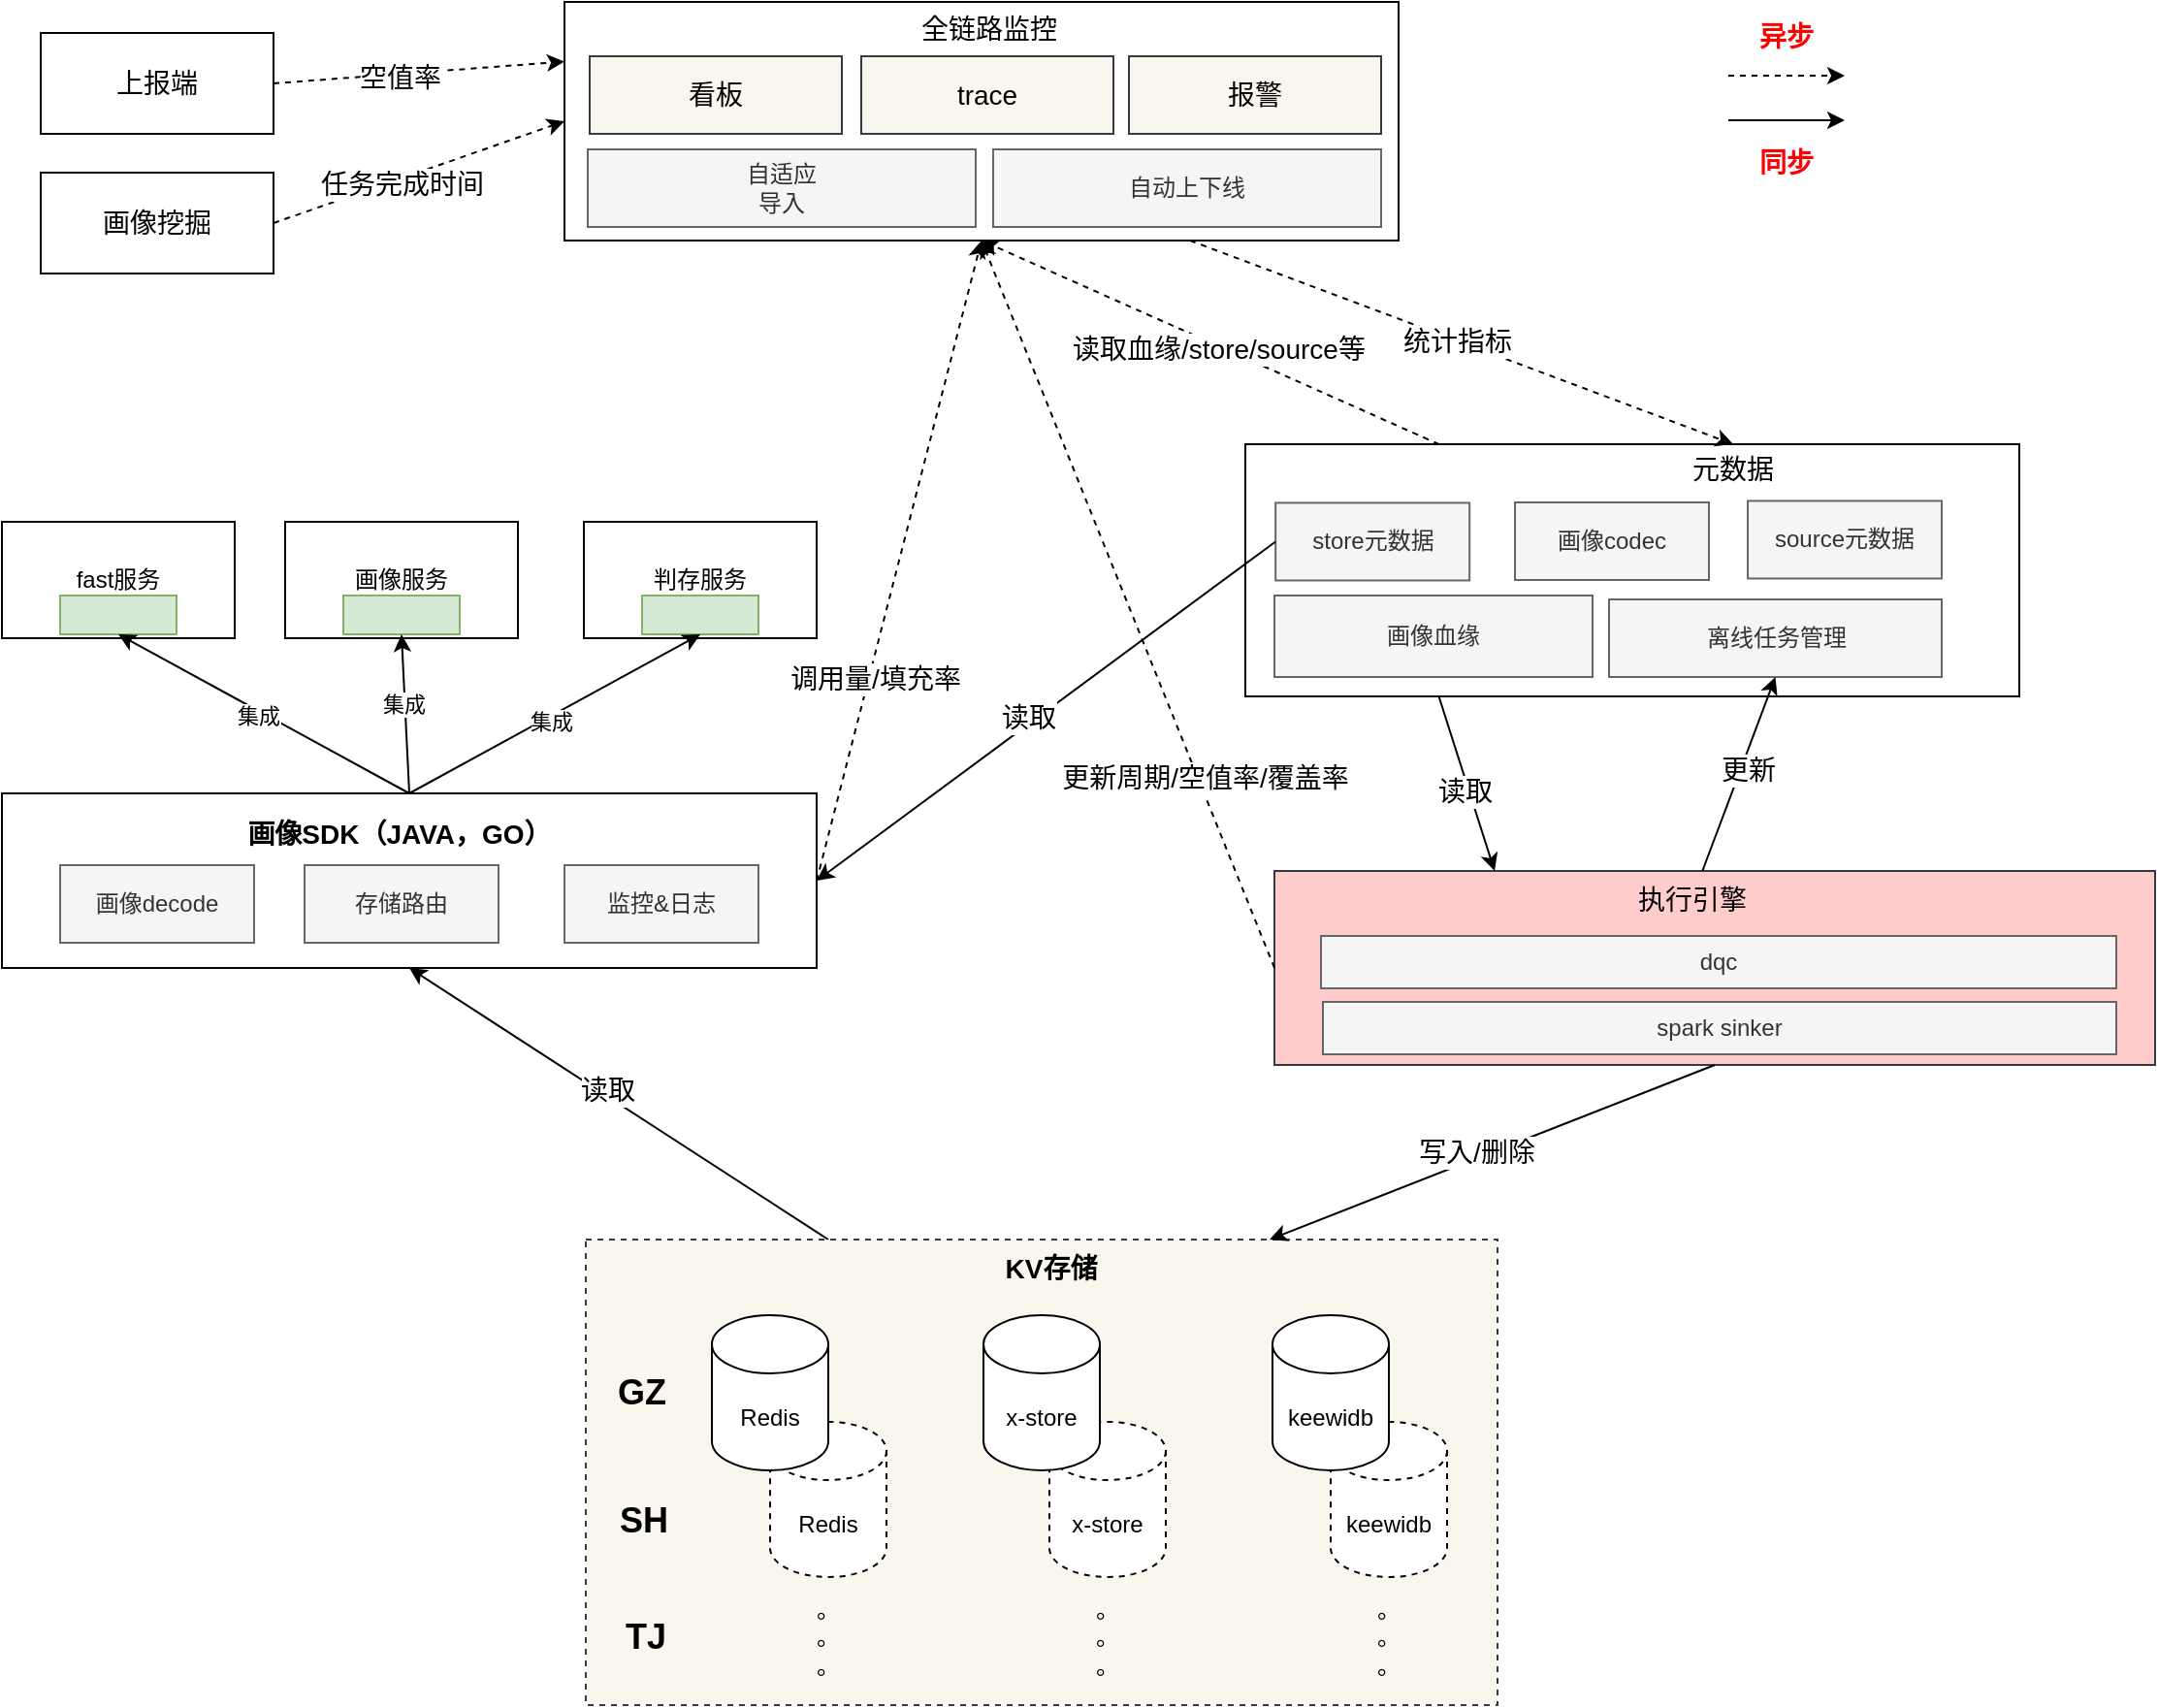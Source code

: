 <mxfile version="20.6.0" type="github">
  <diagram id="j24lxPzAHNOHDQMK0Ehx" name="第 1 页">
    <mxGraphModel dx="2065" dy="1921" grid="1" gridSize="10" guides="1" tooltips="1" connect="1" arrows="1" fold="1" page="1" pageScale="1" pageWidth="827" pageHeight="1169" math="0" shadow="0">
      <root>
        <mxCell id="0" />
        <mxCell id="1" parent="0" />
        <mxCell id="zK-XE1m4WU7QKJRPk60D-1" value="&lt;span style=&quot;color: rgba(0, 0, 0, 0); font-family: monospace; font-size: 0px; text-align: start;&quot;&gt;%3CmxGraphModel%3E%3Croot%3E%3CmxCell%20id%3D%220%22%2F%3E%3CmxCell%20id%3D%221%22%20parent%3D%220%22%2F%3E%3CmxCell%20id%3D%222%22%20value%3D%22%26lt%3Bspan%20style%3D%26quot%3Bfont-size%3A%2014px%26quot%3B%26gt%3B%26lt%3Bb%26gt%3B%E7%BB%9F%E4%B8%80%E7%94%BB%E5%83%8FSDK%26lt%3B%2Fb%26gt%3B%26lt%3B%2Fspan%26gt%3B%22%20style%3D%22text%3Bhtml%3D1%3BstrokeColor%3Dnone%3BfillColor%3Dnone%3Balign%3Dcenter%3BverticalAlign%3Dmiddle%3BwhiteSpace%3Dwrap%3Brounded%3D0%3Bdashed%3D1%3BfontSize%3D18%3B%22%20vertex%3D%221%22%20parent%3D%221%22%3E%3CmxGeometry%20x%3D%22141%22%20y%3D%22300%22%20width%3D%22350%22%20height%3D%2240%22%20as%3D%22geometry%22%2F%3E%3C%2FmxCell%3E%3C%2Froot%3E%3C%2FmxGraphModel%3E&lt;/span&gt;" style="rounded=0;whiteSpace=wrap;html=1;" vertex="1" parent="1">
          <mxGeometry x="-160" y="250" width="420" height="90" as="geometry" />
        </mxCell>
        <mxCell id="zK-XE1m4WU7QKJRPk60D-3" value="fast服务" style="rounded=0;whiteSpace=wrap;html=1;" vertex="1" parent="1">
          <mxGeometry x="-160" y="110" width="120" height="60" as="geometry" />
        </mxCell>
        <mxCell id="zK-XE1m4WU7QKJRPk60D-4" value="画像服务" style="rounded=0;whiteSpace=wrap;html=1;" vertex="1" parent="1">
          <mxGeometry x="-14" y="110" width="120" height="60" as="geometry" />
        </mxCell>
        <mxCell id="zK-XE1m4WU7QKJRPk60D-6" value="判存服务" style="rounded=0;whiteSpace=wrap;html=1;" vertex="1" parent="1">
          <mxGeometry x="140" y="110" width="120" height="60" as="geometry" />
        </mxCell>
        <mxCell id="zK-XE1m4WU7QKJRPk60D-7" value="" style="rounded=0;whiteSpace=wrap;html=1;fillColor=#d5e8d4;strokeColor=#82b366;" vertex="1" parent="1">
          <mxGeometry x="-130" y="148" width="60" height="20" as="geometry" />
        </mxCell>
        <mxCell id="zK-XE1m4WU7QKJRPk60D-8" value="" style="rounded=0;whiteSpace=wrap;html=1;fillColor=#d5e8d4;strokeColor=#82b366;" vertex="1" parent="1">
          <mxGeometry x="16" y="148" width="60" height="20" as="geometry" />
        </mxCell>
        <mxCell id="zK-XE1m4WU7QKJRPk60D-10" value="" style="rounded=0;whiteSpace=wrap;html=1;fillColor=#d5e8d4;strokeColor=#82b366;" vertex="1" parent="1">
          <mxGeometry x="170" y="148" width="60" height="20" as="geometry" />
        </mxCell>
        <mxCell id="zK-XE1m4WU7QKJRPk60D-11" value="" style="endArrow=classic;html=1;rounded=0;entryX=0.5;entryY=1;entryDx=0;entryDy=0;exitX=0.5;exitY=0;exitDx=0;exitDy=0;" edge="1" parent="1" target="zK-XE1m4WU7QKJRPk60D-7" source="zK-XE1m4WU7QKJRPk60D-1">
          <mxGeometry width="50" height="50" relative="1" as="geometry">
            <mxPoint x="140" y="280" as="sourcePoint" />
            <mxPoint x="-100" y="250" as="targetPoint" />
          </mxGeometry>
        </mxCell>
        <mxCell id="zK-XE1m4WU7QKJRPk60D-12" value="集成" style="edgeLabel;html=1;align=center;verticalAlign=middle;resizable=0;points=[];" vertex="1" connectable="0" parent="zK-XE1m4WU7QKJRPk60D-11">
          <mxGeometry x="0.026" y="3" relative="1" as="geometry">
            <mxPoint y="-1" as="offset" />
          </mxGeometry>
        </mxCell>
        <mxCell id="zK-XE1m4WU7QKJRPk60D-13" value="" style="endArrow=classic;html=1;rounded=0;entryX=0.5;entryY=1;entryDx=0;entryDy=0;exitX=0.5;exitY=0;exitDx=0;exitDy=0;" edge="1" parent="1" target="zK-XE1m4WU7QKJRPk60D-8" source="zK-XE1m4WU7QKJRPk60D-1">
          <mxGeometry width="50" height="50" relative="1" as="geometry">
            <mxPoint x="140" y="280" as="sourcePoint" />
            <mxPoint x="-90" y="178" as="targetPoint" />
          </mxGeometry>
        </mxCell>
        <mxCell id="zK-XE1m4WU7QKJRPk60D-14" value="集成" style="edgeLabel;html=1;align=center;verticalAlign=middle;resizable=0;points=[];" vertex="1" connectable="0" parent="zK-XE1m4WU7QKJRPk60D-13">
          <mxGeometry x="0.122" relative="1" as="geometry">
            <mxPoint x="-1" as="offset" />
          </mxGeometry>
        </mxCell>
        <mxCell id="zK-XE1m4WU7QKJRPk60D-17" value="" style="endArrow=classic;html=1;rounded=0;entryX=0.5;entryY=1;entryDx=0;entryDy=0;exitX=0.5;exitY=0;exitDx=0;exitDy=0;" edge="1" parent="1" target="zK-XE1m4WU7QKJRPk60D-10" source="zK-XE1m4WU7QKJRPk60D-1">
          <mxGeometry width="50" height="50" relative="1" as="geometry">
            <mxPoint x="140" y="280" as="sourcePoint" />
            <mxPoint x="-70" y="198" as="targetPoint" />
          </mxGeometry>
        </mxCell>
        <mxCell id="zK-XE1m4WU7QKJRPk60D-18" value="集成" style="edgeLabel;html=1;align=center;verticalAlign=middle;resizable=0;points=[];" vertex="1" connectable="0" parent="zK-XE1m4WU7QKJRPk60D-17">
          <mxGeometry x="-0.047" y="-2" relative="1" as="geometry">
            <mxPoint as="offset" />
          </mxGeometry>
        </mxCell>
        <mxCell id="zK-XE1m4WU7QKJRPk60D-19" value="&lt;span style=&quot;font-size: 14px&quot;&gt;&lt;b&gt;画像SDK（JAVA，GO）&lt;/b&gt;&lt;/span&gt;" style="text;html=1;strokeColor=none;fillColor=none;align=center;verticalAlign=middle;whiteSpace=wrap;rounded=0;dashed=1;fontSize=18;" vertex="1" parent="1">
          <mxGeometry x="-130" y="250" width="350" height="40" as="geometry" />
        </mxCell>
        <mxCell id="zK-XE1m4WU7QKJRPk60D-22" value="画像decode" style="rounded=0;whiteSpace=wrap;html=1;fillColor=#f5f5f5;fontColor=#333333;strokeColor=#666666;flipH=1;flipV=1;" vertex="1" parent="1">
          <mxGeometry x="-130" y="287" width="100" height="40" as="geometry" />
        </mxCell>
        <mxCell id="zK-XE1m4WU7QKJRPk60D-21" value="存储路由" style="rounded=0;whiteSpace=wrap;html=1;fillColor=#f5f5f5;fontColor=#333333;strokeColor=#666666;flipH=1;flipV=1;" vertex="1" parent="1">
          <mxGeometry x="-4" y="287" width="100" height="40" as="geometry" />
        </mxCell>
        <mxCell id="zK-XE1m4WU7QKJRPk60D-23" value="监控&amp;amp;日志" style="rounded=0;whiteSpace=wrap;html=1;fillColor=#f5f5f5;fontColor=#333333;strokeColor=#666666;flipH=1;flipV=1;" vertex="1" parent="1">
          <mxGeometry x="130" y="287" width="100" height="40" as="geometry" />
        </mxCell>
        <mxCell id="zK-XE1m4WU7QKJRPk60D-41" value="" style="endArrow=classic;html=1;rounded=0;fontSize=14;exitX=0;exitY=0;exitDx=0;exitDy=0;entryX=0.5;entryY=1;entryDx=0;entryDy=0;" edge="1" parent="1" source="zK-XE1m4WU7QKJRPk60D-39" target="zK-XE1m4WU7QKJRPk60D-1">
          <mxGeometry width="50" height="50" relative="1" as="geometry">
            <mxPoint x="30" y="430" as="sourcePoint" />
            <mxPoint x="80" y="380" as="targetPoint" />
          </mxGeometry>
        </mxCell>
        <mxCell id="zK-XE1m4WU7QKJRPk60D-42" value="读取" style="edgeLabel;html=1;align=center;verticalAlign=middle;resizable=0;points=[];fontSize=14;" vertex="1" connectable="0" parent="zK-XE1m4WU7QKJRPk60D-41">
          <mxGeometry x="0.067" y="-3" relative="1" as="geometry">
            <mxPoint as="offset" />
          </mxGeometry>
        </mxCell>
        <mxCell id="zK-XE1m4WU7QKJRPk60D-46" value="" style="group" vertex="1" connectable="0" parent="1">
          <mxGeometry x="140" y="480" width="471" height="240" as="geometry" />
        </mxCell>
        <mxCell id="zK-XE1m4WU7QKJRPk60D-44" value="" style="rounded=0;whiteSpace=wrap;html=1;dashed=1;fontSize=14;fillColor=#f9f7ed;strokeColor=#36393d;" vertex="1" parent="zK-XE1m4WU7QKJRPk60D-46">
          <mxGeometry x="1" width="470" height="240" as="geometry" />
        </mxCell>
        <mxCell id="zK-XE1m4WU7QKJRPk60D-26" value="keewidb" style="shape=cylinder3;whiteSpace=wrap;html=1;boundedLbl=1;backgroundOutline=1;size=15;dashed=1;" vertex="1" parent="zK-XE1m4WU7QKJRPk60D-46">
          <mxGeometry x="385" y="94" width="60" height="80" as="geometry" />
        </mxCell>
        <mxCell id="zK-XE1m4WU7QKJRPk60D-27" value="x-store" style="shape=cylinder3;whiteSpace=wrap;html=1;boundedLbl=1;backgroundOutline=1;size=15;dashed=1;" vertex="1" parent="zK-XE1m4WU7QKJRPk60D-46">
          <mxGeometry x="240" y="94" width="60" height="80" as="geometry" />
        </mxCell>
        <mxCell id="zK-XE1m4WU7QKJRPk60D-28" value="Redis" style="shape=cylinder3;whiteSpace=wrap;html=1;boundedLbl=1;backgroundOutline=1;size=15;dashed=1;" vertex="1" parent="zK-XE1m4WU7QKJRPk60D-46">
          <mxGeometry x="96" y="94" width="60" height="80" as="geometry" />
        </mxCell>
        <mxCell id="zK-XE1m4WU7QKJRPk60D-29" value="Redis" style="shape=cylinder3;whiteSpace=wrap;html=1;boundedLbl=1;backgroundOutline=1;size=15;" vertex="1" parent="zK-XE1m4WU7QKJRPk60D-46">
          <mxGeometry x="66" y="39" width="60" height="80" as="geometry" />
        </mxCell>
        <mxCell id="zK-XE1m4WU7QKJRPk60D-30" value="x-store" style="shape=cylinder3;whiteSpace=wrap;html=1;boundedLbl=1;backgroundOutline=1;size=15;" vertex="1" parent="zK-XE1m4WU7QKJRPk60D-46">
          <mxGeometry x="206" y="39" width="60" height="80" as="geometry" />
        </mxCell>
        <mxCell id="zK-XE1m4WU7QKJRPk60D-31" value="keewidb" style="shape=cylinder3;whiteSpace=wrap;html=1;boundedLbl=1;backgroundOutline=1;size=15;" vertex="1" parent="zK-XE1m4WU7QKJRPk60D-46">
          <mxGeometry x="355" y="39" width="60" height="80" as="geometry" />
        </mxCell>
        <mxCell id="zK-XE1m4WU7QKJRPk60D-32" value="&lt;font style=&quot;font-size: 18px&quot;&gt;&lt;b&gt;GZ&lt;/b&gt;&lt;/font&gt;" style="text;html=1;strokeColor=none;fillColor=none;align=center;verticalAlign=middle;whiteSpace=wrap;rounded=0;dashed=1;" vertex="1" parent="zK-XE1m4WU7QKJRPk60D-46">
          <mxGeometry y="64" width="60" height="30" as="geometry" />
        </mxCell>
        <mxCell id="zK-XE1m4WU7QKJRPk60D-33" value="&lt;b&gt;&lt;font style=&quot;font-size: 18px&quot;&gt;SH&lt;/font&gt;&lt;/b&gt;" style="text;html=1;strokeColor=none;fillColor=none;align=center;verticalAlign=middle;whiteSpace=wrap;rounded=0;dashed=1;" vertex="1" parent="zK-XE1m4WU7QKJRPk60D-46">
          <mxGeometry x="1" y="129.5" width="60" height="30" as="geometry" />
        </mxCell>
        <mxCell id="zK-XE1m4WU7QKJRPk60D-34" value="。&lt;br&gt;。&lt;br&gt;。" style="text;html=1;strokeColor=none;fillColor=none;align=center;verticalAlign=middle;whiteSpace=wrap;rounded=0;dashed=1;" vertex="1" parent="zK-XE1m4WU7QKJRPk60D-46">
          <mxGeometry x="96" y="190" width="60" height="30" as="geometry" />
        </mxCell>
        <mxCell id="zK-XE1m4WU7QKJRPk60D-35" value="。&lt;br&gt;。&lt;br&gt;。" style="text;html=1;strokeColor=none;fillColor=none;align=center;verticalAlign=middle;whiteSpace=wrap;rounded=0;dashed=1;" vertex="1" parent="zK-XE1m4WU7QKJRPk60D-46">
          <mxGeometry x="240" y="190" width="60" height="30" as="geometry" />
        </mxCell>
        <mxCell id="zK-XE1m4WU7QKJRPk60D-36" value="。&lt;br&gt;。&lt;br&gt;。" style="text;html=1;strokeColor=none;fillColor=none;align=center;verticalAlign=middle;whiteSpace=wrap;rounded=0;dashed=1;" vertex="1" parent="zK-XE1m4WU7QKJRPk60D-46">
          <mxGeometry x="385" y="190" width="60" height="30" as="geometry" />
        </mxCell>
        <mxCell id="zK-XE1m4WU7QKJRPk60D-37" value="&lt;b&gt;&lt;font style=&quot;font-size: 18px&quot;&gt;TJ&lt;/font&gt;&lt;/b&gt;" style="text;html=1;strokeColor=none;fillColor=none;align=center;verticalAlign=middle;whiteSpace=wrap;rounded=0;dashed=1;" vertex="1" parent="zK-XE1m4WU7QKJRPk60D-46">
          <mxGeometry x="2" y="190" width="60" height="30" as="geometry" />
        </mxCell>
        <mxCell id="zK-XE1m4WU7QKJRPk60D-39" value="&lt;b&gt;&lt;font style=&quot;font-size: 14px;&quot;&gt;KV存储&lt;/font&gt;&lt;/b&gt;" style="text;html=1;strokeColor=none;fillColor=none;align=center;verticalAlign=middle;whiteSpace=wrap;rounded=0;dashed=1;" vertex="1" parent="zK-XE1m4WU7QKJRPk60D-46">
          <mxGeometry x="126" width="230" height="30" as="geometry" />
        </mxCell>
        <mxCell id="zK-XE1m4WU7QKJRPk60D-49" value="" style="rounded=0;whiteSpace=wrap;html=1;fontSize=14;" vertex="1" parent="1">
          <mxGeometry x="130" y="-158" width="430" height="123" as="geometry" />
        </mxCell>
        <mxCell id="zK-XE1m4WU7QKJRPk60D-50" value="" style="rounded=0;whiteSpace=wrap;html=1;fontSize=14;fillColor=#ffcccc;strokeColor=#36393d;" vertex="1" parent="1">
          <mxGeometry x="496" y="290" width="454" height="100" as="geometry" />
        </mxCell>
        <mxCell id="zK-XE1m4WU7QKJRPk60D-51" value="" style="endArrow=classic;html=1;rounded=0;fontSize=14;exitX=0.5;exitY=1;exitDx=0;exitDy=0;entryX=0.75;entryY=0;entryDx=0;entryDy=0;" edge="1" parent="1" source="zK-XE1m4WU7QKJRPk60D-50" target="zK-XE1m4WU7QKJRPk60D-44">
          <mxGeometry width="50" height="50" relative="1" as="geometry">
            <mxPoint x="276.0" y="490" as="sourcePoint" />
            <mxPoint x="60" y="350" as="targetPoint" />
          </mxGeometry>
        </mxCell>
        <mxCell id="zK-XE1m4WU7QKJRPk60D-52" value="写入/删除" style="edgeLabel;html=1;align=center;verticalAlign=middle;resizable=0;points=[];fontSize=14;" vertex="1" connectable="0" parent="zK-XE1m4WU7QKJRPk60D-51">
          <mxGeometry x="0.067" y="-3" relative="1" as="geometry">
            <mxPoint as="offset" />
          </mxGeometry>
        </mxCell>
        <mxCell id="zK-XE1m4WU7QKJRPk60D-59" value="" style="endArrow=classic;html=1;rounded=0;fontSize=14;exitX=0.25;exitY=1;exitDx=0;exitDy=0;entryX=0.25;entryY=0;entryDx=0;entryDy=0;" edge="1" parent="1" source="zK-XE1m4WU7QKJRPk60D-43" target="zK-XE1m4WU7QKJRPk60D-50">
          <mxGeometry width="50" height="50" relative="1" as="geometry">
            <mxPoint x="556.0" y="360" as="sourcePoint" />
            <mxPoint x="340" y="220" as="targetPoint" />
          </mxGeometry>
        </mxCell>
        <mxCell id="zK-XE1m4WU7QKJRPk60D-60" value="读取" style="edgeLabel;html=1;align=center;verticalAlign=middle;resizable=0;points=[];fontSize=14;" vertex="1" connectable="0" parent="zK-XE1m4WU7QKJRPk60D-59">
          <mxGeometry x="0.067" y="-3" relative="1" as="geometry">
            <mxPoint as="offset" />
          </mxGeometry>
        </mxCell>
        <mxCell id="zK-XE1m4WU7QKJRPk60D-73" value="dqc" style="rounded=0;whiteSpace=wrap;html=1;fillColor=#f5f5f5;fontColor=#333333;strokeColor=#666666;flipH=1;flipV=1;" vertex="1" parent="1">
          <mxGeometry x="520" y="323.5" width="410" height="27" as="geometry" />
        </mxCell>
        <mxCell id="zK-XE1m4WU7QKJRPk60D-75" value="spark sinker" style="rounded=0;whiteSpace=wrap;html=1;fillColor=#f5f5f5;fontColor=#333333;strokeColor=#666666;flipH=1;flipV=1;" vertex="1" parent="1">
          <mxGeometry x="521" y="357.5" width="409" height="27" as="geometry" />
        </mxCell>
        <mxCell id="zK-XE1m4WU7QKJRPk60D-85" value="执行引擎" style="text;html=1;strokeColor=none;fillColor=none;align=center;verticalAlign=middle;whiteSpace=wrap;rounded=0;fontSize=14;" vertex="1" parent="1">
          <mxGeometry x="668.5" y="290" width="85" height="30" as="geometry" />
        </mxCell>
        <mxCell id="zK-XE1m4WU7QKJRPk60D-86" value="看板" style="rounded=0;whiteSpace=wrap;html=1;fontSize=14;fillColor=#f9f7ed;strokeColor=#36393d;" vertex="1" parent="1">
          <mxGeometry x="143" y="-130" width="130" height="40" as="geometry" />
        </mxCell>
        <mxCell id="zK-XE1m4WU7QKJRPk60D-87" value="trace" style="rounded=0;whiteSpace=wrap;html=1;fontSize=14;fillColor=#f9f7ed;strokeColor=#36393d;" vertex="1" parent="1">
          <mxGeometry x="283" y="-130" width="130" height="40" as="geometry" />
        </mxCell>
        <mxCell id="zK-XE1m4WU7QKJRPk60D-88" value="报警" style="rounded=0;whiteSpace=wrap;html=1;fontSize=14;fillColor=#f9f7ed;strokeColor=#36393d;" vertex="1" parent="1">
          <mxGeometry x="421" y="-130" width="130" height="40" as="geometry" />
        </mxCell>
        <mxCell id="zK-XE1m4WU7QKJRPk60D-89" value="" style="endArrow=classic;html=1;rounded=0;fontSize=14;dashed=1;entryX=0.5;entryY=1;entryDx=0;entryDy=0;exitX=1;exitY=0.5;exitDx=0;exitDy=0;" edge="1" parent="1" source="zK-XE1m4WU7QKJRPk60D-1" target="zK-XE1m4WU7QKJRPk60D-49">
          <mxGeometry width="50" height="50" relative="1" as="geometry">
            <mxPoint x="-110" y="470" as="sourcePoint" />
            <mxPoint x="-60" y="420" as="targetPoint" />
          </mxGeometry>
        </mxCell>
        <mxCell id="zK-XE1m4WU7QKJRPk60D-90" value="调用量/填充率" style="edgeLabel;html=1;align=center;verticalAlign=middle;resizable=0;points=[];fontSize=14;" vertex="1" connectable="0" parent="zK-XE1m4WU7QKJRPk60D-89">
          <mxGeometry x="-0.274" y="14" relative="1" as="geometry">
            <mxPoint x="13" y="19" as="offset" />
          </mxGeometry>
        </mxCell>
        <mxCell id="zK-XE1m4WU7QKJRPk60D-91" value="" style="endArrow=classic;html=1;rounded=0;fontSize=14;dashed=1;entryX=0.5;entryY=1;entryDx=0;entryDy=0;exitX=0;exitY=0.5;exitDx=0;exitDy=0;" edge="1" parent="1" source="zK-XE1m4WU7QKJRPk60D-50" target="zK-XE1m4WU7QKJRPk60D-49">
          <mxGeometry width="50" height="50" relative="1" as="geometry">
            <mxPoint x="270" y="305" as="sourcePoint" />
            <mxPoint x="330" as="targetPoint" />
          </mxGeometry>
        </mxCell>
        <mxCell id="zK-XE1m4WU7QKJRPk60D-93" value="更新周期/空值率/覆盖率" style="edgeLabel;html=1;align=center;verticalAlign=middle;resizable=0;points=[];fontSize=14;" vertex="1" connectable="0" parent="zK-XE1m4WU7QKJRPk60D-91">
          <mxGeometry x="-0.665" y="-27" relative="1" as="geometry">
            <mxPoint x="-36" y="-26" as="offset" />
          </mxGeometry>
        </mxCell>
        <mxCell id="zK-XE1m4WU7QKJRPk60D-99" value="" style="endArrow=classic;html=1;rounded=0;fontSize=14;curved=1;exitX=0.25;exitY=0;exitDx=0;exitDy=0;entryX=0.5;entryY=1;entryDx=0;entryDy=0;dashed=1;" edge="1" parent="1" source="zK-XE1m4WU7QKJRPk60D-43" target="zK-XE1m4WU7QKJRPk60D-49">
          <mxGeometry width="50" height="50" relative="1" as="geometry">
            <mxPoint x="400" y="70" as="sourcePoint" />
            <mxPoint x="450" y="20" as="targetPoint" />
          </mxGeometry>
        </mxCell>
        <mxCell id="zK-XE1m4WU7QKJRPk60D-101" value="读取血缘/store/source等" style="edgeLabel;html=1;align=center;verticalAlign=middle;resizable=0;points=[];fontSize=14;" vertex="1" connectable="0" parent="zK-XE1m4WU7QKJRPk60D-99">
          <mxGeometry x="-0.038" y="1" relative="1" as="geometry">
            <mxPoint as="offset" />
          </mxGeometry>
        </mxCell>
        <mxCell id="zK-XE1m4WU7QKJRPk60D-43" value="" style="rounded=0;whiteSpace=wrap;html=1;fontSize=14;" vertex="1" parent="1">
          <mxGeometry x="481" y="70" width="399" height="130" as="geometry" />
        </mxCell>
        <mxCell id="zK-XE1m4WU7QKJRPk60D-53" value="画像codec" style="rounded=0;whiteSpace=wrap;html=1;fillColor=#f5f5f5;fontColor=#333333;strokeColor=#666666;flipH=1;flipV=1;" vertex="1" parent="1">
          <mxGeometry x="620" y="100" width="100" height="40" as="geometry" />
        </mxCell>
        <mxCell id="zK-XE1m4WU7QKJRPk60D-54" value="store元数据" style="rounded=0;whiteSpace=wrap;html=1;fillColor=#f5f5f5;fontColor=#333333;strokeColor=#666666;flipH=1;flipV=1;" vertex="1" parent="1">
          <mxGeometry x="496.58" y="100.23" width="100" height="40" as="geometry" />
        </mxCell>
        <mxCell id="zK-XE1m4WU7QKJRPk60D-55" value="source元数据" style="rounded=0;whiteSpace=wrap;html=1;fillColor=#f5f5f5;fontColor=#333333;strokeColor=#666666;flipH=1;flipV=1;" vertex="1" parent="1">
          <mxGeometry x="740" y="99.23" width="100" height="40" as="geometry" />
        </mxCell>
        <mxCell id="zK-XE1m4WU7QKJRPk60D-56" value="元数据" style="text;html=1;strokeColor=none;fillColor=none;align=center;verticalAlign=middle;whiteSpace=wrap;rounded=0;fontSize=14;" vertex="1" parent="1">
          <mxGeometry x="690" y="70" width="85" height="25" as="geometry" />
        </mxCell>
        <mxCell id="zK-XE1m4WU7QKJRPk60D-57" value="离线任务管理" style="rounded=0;whiteSpace=wrap;html=1;fillColor=#f5f5f5;fontColor=#333333;strokeColor=#666666;flipH=1;flipV=1;" vertex="1" parent="1">
          <mxGeometry x="668.5" y="150" width="171.5" height="40" as="geometry" />
        </mxCell>
        <mxCell id="zK-XE1m4WU7QKJRPk60D-61" value="自适应&lt;br&gt;导入" style="rounded=0;whiteSpace=wrap;html=1;fillColor=#f5f5f5;fontColor=#333333;strokeColor=#666666;flipH=1;flipV=1;" vertex="1" parent="1">
          <mxGeometry x="142" y="-82" width="200" height="40" as="geometry" />
        </mxCell>
        <mxCell id="zK-XE1m4WU7QKJRPk60D-62" value="自动上下线" style="rounded=0;whiteSpace=wrap;html=1;fillColor=#f5f5f5;fontColor=#333333;strokeColor=#666666;flipH=1;flipV=1;" vertex="1" parent="1">
          <mxGeometry x="351.003" y="-81.999" width="200" height="40" as="geometry" />
        </mxCell>
        <mxCell id="zK-XE1m4WU7QKJRPk60D-102" value="全链路监控" style="text;strokeColor=none;fillColor=none;align=left;verticalAlign=middle;spacingLeft=4;spacingRight=4;overflow=hidden;points=[[0,0.5],[1,0.5]];portConstraint=eastwest;rotatable=0;whiteSpace=wrap;html=1;dashed=1;fontSize=14;" vertex="1" parent="1">
          <mxGeometry x="308" y="-155" width="80" height="20" as="geometry" />
        </mxCell>
        <mxCell id="zK-XE1m4WU7QKJRPk60D-103" value="" style="endArrow=classic;html=1;rounded=0;fontSize=14;curved=1;exitX=0.75;exitY=1;exitDx=0;exitDy=0;entryX=0.5;entryY=0;entryDx=0;entryDy=0;dashed=1;" edge="1" parent="1" source="zK-XE1m4WU7QKJRPk60D-49" target="zK-XE1m4WU7QKJRPk60D-56">
          <mxGeometry width="50" height="50" relative="1" as="geometry">
            <mxPoint x="700" y="10" as="sourcePoint" />
            <mxPoint x="750" y="-40" as="targetPoint" />
          </mxGeometry>
        </mxCell>
        <mxCell id="zK-XE1m4WU7QKJRPk60D-104" value="统计指标" style="edgeLabel;html=1;align=center;verticalAlign=middle;resizable=0;points=[];fontSize=14;" vertex="1" connectable="0" parent="zK-XE1m4WU7QKJRPk60D-103">
          <mxGeometry x="-0.017" relative="1" as="geometry">
            <mxPoint as="offset" />
          </mxGeometry>
        </mxCell>
        <mxCell id="zK-XE1m4WU7QKJRPk60D-105" value="" style="endArrow=classic;html=1;rounded=0;fontSize=14;entryX=0.5;entryY=1;entryDx=0;entryDy=0;" edge="1" parent="1" source="zK-XE1m4WU7QKJRPk60D-85" target="zK-XE1m4WU7QKJRPk60D-57">
          <mxGeometry width="50" height="50" relative="1" as="geometry">
            <mxPoint x="735.5" y="170" as="sourcePoint" />
            <mxPoint x="790" y="180" as="targetPoint" />
          </mxGeometry>
        </mxCell>
        <mxCell id="zK-XE1m4WU7QKJRPk60D-106" value="更新" style="edgeLabel;html=1;align=center;verticalAlign=middle;resizable=0;points=[];fontSize=14;" vertex="1" connectable="0" parent="zK-XE1m4WU7QKJRPk60D-105">
          <mxGeometry x="0.067" y="-3" relative="1" as="geometry">
            <mxPoint as="offset" />
          </mxGeometry>
        </mxCell>
        <mxCell id="zK-XE1m4WU7QKJRPk60D-107" value="" style="endArrow=classic;html=1;rounded=0;fontSize=14;exitX=0;exitY=0.5;exitDx=0;exitDy=0;entryX=1;entryY=0.5;entryDx=0;entryDy=0;" edge="1" parent="1" source="zK-XE1m4WU7QKJRPk60D-54" target="zK-XE1m4WU7QKJRPk60D-1">
          <mxGeometry width="50" height="50" relative="1" as="geometry">
            <mxPoint x="735.5" y="170" as="sourcePoint" />
            <mxPoint x="733" y="300" as="targetPoint" />
          </mxGeometry>
        </mxCell>
        <mxCell id="zK-XE1m4WU7QKJRPk60D-108" value="读取" style="edgeLabel;html=1;align=center;verticalAlign=middle;resizable=0;points=[];fontSize=14;" vertex="1" connectable="0" parent="zK-XE1m4WU7QKJRPk60D-107">
          <mxGeometry x="0.067" y="-3" relative="1" as="geometry">
            <mxPoint as="offset" />
          </mxGeometry>
        </mxCell>
        <mxCell id="zK-XE1m4WU7QKJRPk60D-114" value="" style="group" vertex="1" connectable="0" parent="1">
          <mxGeometry x="730" y="-155" width="60" height="95" as="geometry" />
        </mxCell>
        <mxCell id="zK-XE1m4WU7QKJRPk60D-110" value="" style="endArrow=classic;html=1;rounded=0;fontSize=14;" edge="1" parent="zK-XE1m4WU7QKJRPk60D-114">
          <mxGeometry width="50" height="50" relative="1" as="geometry">
            <mxPoint y="58" as="sourcePoint" />
            <mxPoint x="60" y="58" as="targetPoint" />
          </mxGeometry>
        </mxCell>
        <mxCell id="zK-XE1m4WU7QKJRPk60D-111" value="" style="endArrow=classic;html=1;rounded=0;fontSize=14;dashed=1;" edge="1" parent="zK-XE1m4WU7QKJRPk60D-114">
          <mxGeometry width="50" height="50" relative="1" as="geometry">
            <mxPoint y="35" as="sourcePoint" />
            <mxPoint x="60" y="35" as="targetPoint" />
          </mxGeometry>
        </mxCell>
        <mxCell id="zK-XE1m4WU7QKJRPk60D-112" value="&lt;b&gt;异步&lt;/b&gt;" style="text;html=1;strokeColor=none;fillColor=none;align=center;verticalAlign=middle;whiteSpace=wrap;rounded=0;dashed=1;fontSize=14;fontColor=#FF0000;" vertex="1" parent="zK-XE1m4WU7QKJRPk60D-114">
          <mxGeometry width="60" height="30" as="geometry" />
        </mxCell>
        <mxCell id="zK-XE1m4WU7QKJRPk60D-113" value="&lt;b&gt;同步&lt;/b&gt;" style="text;html=1;strokeColor=none;fillColor=none;align=center;verticalAlign=middle;whiteSpace=wrap;rounded=0;dashed=1;fontSize=14;fontColor=#FF0000;" vertex="1" parent="zK-XE1m4WU7QKJRPk60D-114">
          <mxGeometry y="65" width="60" height="30" as="geometry" />
        </mxCell>
        <mxCell id="zK-XE1m4WU7QKJRPk60D-115" value="上报端" style="rounded=0;whiteSpace=wrap;html=1;strokeColor=default;fontSize=14;fontColor=#000000;" vertex="1" parent="1">
          <mxGeometry x="-140" y="-142" width="120" height="52" as="geometry" />
        </mxCell>
        <mxCell id="zK-XE1m4WU7QKJRPk60D-116" value="画像挖掘" style="rounded=0;whiteSpace=wrap;html=1;strokeColor=default;fontSize=14;fontColor=#000000;" vertex="1" parent="1">
          <mxGeometry x="-140" y="-70" width="120" height="52" as="geometry" />
        </mxCell>
        <mxCell id="zK-XE1m4WU7QKJRPk60D-117" value="" style="endArrow=classic;html=1;rounded=0;fontSize=14;fontColor=#000000;exitX=1;exitY=0.5;exitDx=0;exitDy=0;entryX=0;entryY=0.25;entryDx=0;entryDy=0;dashed=1;" edge="1" parent="1" source="zK-XE1m4WU7QKJRPk60D-115" target="zK-XE1m4WU7QKJRPk60D-49">
          <mxGeometry width="50" height="50" relative="1" as="geometry">
            <mxPoint x="20" y="-150" as="sourcePoint" />
            <mxPoint x="70" y="-200" as="targetPoint" />
          </mxGeometry>
        </mxCell>
        <mxCell id="zK-XE1m4WU7QKJRPk60D-118" value="空值率" style="edgeLabel;html=1;align=center;verticalAlign=middle;resizable=0;points=[];fontSize=14;fontColor=#000000;" vertex="1" connectable="0" parent="zK-XE1m4WU7QKJRPk60D-117">
          <mxGeometry x="-0.135" y="-2" relative="1" as="geometry">
            <mxPoint as="offset" />
          </mxGeometry>
        </mxCell>
        <mxCell id="zK-XE1m4WU7QKJRPk60D-119" value="" style="endArrow=classic;html=1;rounded=0;fontSize=14;fontColor=#000000;exitX=1;exitY=0.5;exitDx=0;exitDy=0;entryX=0;entryY=0.5;entryDx=0;entryDy=0;dashed=1;" edge="1" parent="1" source="zK-XE1m4WU7QKJRPk60D-116" target="zK-XE1m4WU7QKJRPk60D-49">
          <mxGeometry width="50" height="50" relative="1" as="geometry">
            <mxPoint x="-10" y="-106" as="sourcePoint" />
            <mxPoint x="120" y="-80" as="targetPoint" />
          </mxGeometry>
        </mxCell>
        <mxCell id="zK-XE1m4WU7QKJRPk60D-120" value="任务完成时间" style="edgeLabel;html=1;align=center;verticalAlign=middle;resizable=0;points=[];fontSize=14;fontColor=#000000;" vertex="1" connectable="0" parent="zK-XE1m4WU7QKJRPk60D-119">
          <mxGeometry x="-0.135" y="-2" relative="1" as="geometry">
            <mxPoint as="offset" />
          </mxGeometry>
        </mxCell>
        <mxCell id="zK-XE1m4WU7QKJRPk60D-121" value="画像血缘" style="rounded=0;whiteSpace=wrap;html=1;fillColor=#f5f5f5;fontColor=#333333;strokeColor=#666666;flipH=1;flipV=1;" vertex="1" parent="1">
          <mxGeometry x="496" y="148" width="164" height="42" as="geometry" />
        </mxCell>
      </root>
    </mxGraphModel>
  </diagram>
</mxfile>
